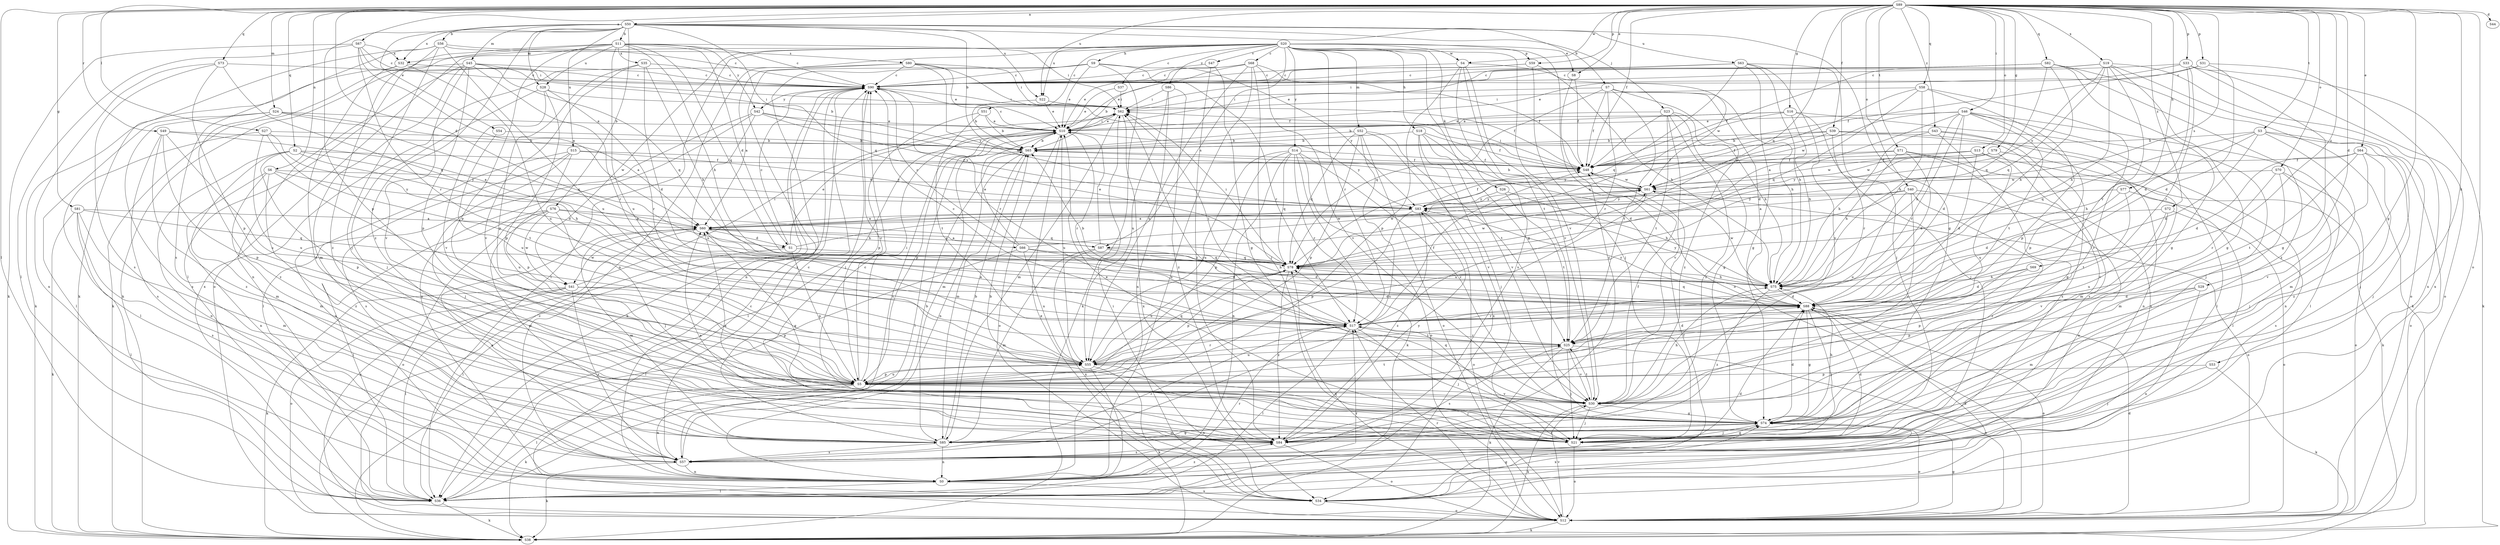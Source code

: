 strict digraph  {
S89;
S20;
S50;
S67;
S60;
S11;
S7;
S76;
S56;
S65;
S68;
S51;
S37;
S90;
S29;
S44;
S1;
S88;
S64;
S8;
S54;
S10;
S39;
S48;
S16;
S79;
S81;
S74;
S77;
S9;
S18;
S66;
S75;
S46;
S62;
S23;
S21;
S53;
S26;
S38;
S27;
S36;
S24;
S52;
S45;
S85;
S6;
S0;
S13;
S40;
S70;
S12;
S31;
S33;
S59;
S5;
S58;
S82;
S73;
S2;
S78;
S49;
S17;
S87;
S80;
S57;
S3;
S71;
S25;
S22;
S15;
S63;
S28;
S55;
S47;
S30;
S4;
S41;
S61;
S19;
S32;
S35;
S34;
S86;
S14;
S42;
S83;
S43;
S72;
S69;
S84;
S89 -> S50  [label=a];
S89 -> S67  [label=a];
S89 -> S29  [label=d];
S89 -> S44  [label=d];
S89 -> S1  [label=d];
S89 -> S64  [label=e];
S89 -> S8  [label=e];
S89 -> S39  [label=f];
S89 -> S48  [label=f];
S89 -> S16  [label=g];
S89 -> S79  [label=g];
S89 -> S81  [label=g];
S89 -> S74  [label=g];
S89 -> S77  [label=h];
S89 -> S46  [label=i];
S89 -> S53  [label=k];
S89 -> S27  [label=l];
S89 -> S36  [label=l];
S89 -> S24  [label=m];
S89 -> S6  [label=n];
S89 -> S13  [label=o];
S89 -> S40  [label=o];
S89 -> S70  [label=o];
S89 -> S12  [label=o];
S89 -> S31  [label=p];
S89 -> S33  [label=p];
S89 -> S59  [label=p];
S89 -> S58  [label=q];
S89 -> S82  [label=q];
S89 -> S73  [label=q];
S89 -> S2  [label=q];
S89 -> S78  [label=q];
S89 -> S49  [label=r];
S89 -> S87  [label=s];
S89 -> S3  [label=t];
S89 -> S71  [label=t];
S89 -> S22  [label=u];
S89 -> S4  [label=w];
S89 -> S19  [label=x];
S89 -> S43  [label=z];
S89 -> S72  [label=z];
S89 -> S69  [label=z];
S20 -> S68  [label=c];
S20 -> S51  [label=c];
S20 -> S37  [label=c];
S20 -> S8  [label=e];
S20 -> S74  [label=g];
S20 -> S9  [label=h];
S20 -> S18  [label=h];
S20 -> S26  [label=k];
S20 -> S36  [label=l];
S20 -> S52  [label=m];
S20 -> S0  [label=n];
S20 -> S12  [label=o];
S20 -> S59  [label=p];
S20 -> S17  [label=r];
S20 -> S87  [label=s];
S20 -> S22  [label=u];
S20 -> S47  [label=v];
S20 -> S30  [label=v];
S20 -> S4  [label=w];
S20 -> S41  [label=w];
S20 -> S32  [label=x];
S20 -> S86  [label=y];
S20 -> S14  [label=y];
S50 -> S11  [label=b];
S50 -> S7  [label=b];
S50 -> S76  [label=b];
S50 -> S56  [label=b];
S50 -> S65  [label=b];
S50 -> S54  [label=e];
S50 -> S74  [label=g];
S50 -> S23  [label=j];
S50 -> S45  [label=m];
S50 -> S5  [label=p];
S50 -> S78  [label=q];
S50 -> S22  [label=u];
S50 -> S15  [label=u];
S50 -> S63  [label=u];
S50 -> S28  [label=u];
S50 -> S32  [label=x];
S50 -> S84  [label=z];
S67 -> S60  [label=a];
S67 -> S90  [label=c];
S67 -> S62  [label=i];
S67 -> S38  [label=k];
S67 -> S36  [label=l];
S67 -> S17  [label=r];
S67 -> S32  [label=x];
S60 -> S1  [label=d];
S60 -> S74  [label=g];
S60 -> S66  [label=h];
S60 -> S85  [label=m];
S60 -> S12  [label=o];
S60 -> S87  [label=s];
S60 -> S41  [label=w];
S11 -> S90  [label=c];
S11 -> S1  [label=d];
S11 -> S75  [label=h];
S11 -> S62  [label=i];
S11 -> S38  [label=k];
S11 -> S36  [label=l];
S11 -> S12  [label=o];
S11 -> S5  [label=p];
S11 -> S78  [label=q];
S11 -> S28  [label=u];
S11 -> S55  [label=u];
S11 -> S35  [label=x];
S11 -> S42  [label=y];
S7 -> S88  [label=d];
S7 -> S48  [label=f];
S7 -> S75  [label=h];
S7 -> S62  [label=i];
S7 -> S78  [label=q];
S7 -> S17  [label=r];
S7 -> S25  [label=t];
S7 -> S84  [label=z];
S76 -> S60  [label=a];
S76 -> S21  [label=j];
S76 -> S36  [label=l];
S76 -> S85  [label=m];
S76 -> S12  [label=o];
S76 -> S78  [label=q];
S76 -> S41  [label=w];
S56 -> S90  [label=c];
S56 -> S21  [label=j];
S56 -> S38  [label=k];
S56 -> S80  [label=s];
S56 -> S57  [label=s];
S56 -> S55  [label=u];
S56 -> S84  [label=z];
S65 -> S48  [label=f];
S65 -> S36  [label=l];
S65 -> S85  [label=m];
S65 -> S0  [label=n];
S68 -> S65  [label=b];
S68 -> S90  [label=c];
S68 -> S10  [label=e];
S68 -> S48  [label=f];
S68 -> S21  [label=j];
S68 -> S0  [label=n];
S68 -> S55  [label=u];
S68 -> S30  [label=v];
S51 -> S65  [label=b];
S51 -> S10  [label=e];
S51 -> S5  [label=p];
S51 -> S25  [label=t];
S37 -> S10  [label=e];
S37 -> S62  [label=i];
S90 -> S62  [label=i];
S90 -> S21  [label=j];
S90 -> S38  [label=k];
S90 -> S36  [label=l];
S90 -> S17  [label=r];
S90 -> S42  [label=y];
S29 -> S88  [label=d];
S29 -> S85  [label=m];
S29 -> S5  [label=p];
S29 -> S34  [label=x];
S1 -> S90  [label=c];
S1 -> S10  [label=e];
S1 -> S36  [label=l];
S1 -> S5  [label=p];
S1 -> S78  [label=q];
S1 -> S61  [label=w];
S88 -> S65  [label=b];
S88 -> S74  [label=g];
S88 -> S21  [label=j];
S88 -> S12  [label=o];
S88 -> S78  [label=q];
S88 -> S17  [label=r];
S88 -> S83  [label=y];
S64 -> S88  [label=d];
S64 -> S48  [label=f];
S64 -> S21  [label=j];
S64 -> S25  [label=t];
S64 -> S30  [label=v];
S64 -> S84  [label=z];
S8 -> S48  [label=f];
S8 -> S84  [label=z];
S54 -> S65  [label=b];
S54 -> S55  [label=u];
S10 -> S65  [label=b];
S10 -> S90  [label=c];
S10 -> S62  [label=i];
S10 -> S36  [label=l];
S10 -> S85  [label=m];
S10 -> S12  [label=o];
S10 -> S5  [label=p];
S10 -> S17  [label=r];
S10 -> S57  [label=s];
S10 -> S55  [label=u];
S10 -> S83  [label=y];
S39 -> S65  [label=b];
S39 -> S48  [label=f];
S39 -> S0  [label=n];
S39 -> S17  [label=r];
S39 -> S57  [label=s];
S39 -> S61  [label=w];
S48 -> S62  [label=i];
S48 -> S61  [label=w];
S16 -> S65  [label=b];
S16 -> S10  [label=e];
S16 -> S75  [label=h];
S16 -> S21  [label=j];
S16 -> S36  [label=l];
S16 -> S78  [label=q];
S79 -> S48  [label=f];
S79 -> S85  [label=m];
S79 -> S30  [label=v];
S79 -> S61  [label=w];
S79 -> S83  [label=y];
S81 -> S60  [label=a];
S81 -> S38  [label=k];
S81 -> S36  [label=l];
S81 -> S85  [label=m];
S81 -> S78  [label=q];
S81 -> S57  [label=s];
S74 -> S60  [label=a];
S74 -> S88  [label=d];
S74 -> S10  [label=e];
S74 -> S75  [label=h];
S74 -> S21  [label=j];
S74 -> S85  [label=m];
S74 -> S12  [label=o];
S74 -> S78  [label=q];
S74 -> S34  [label=x];
S74 -> S84  [label=z];
S77 -> S88  [label=d];
S77 -> S57  [label=s];
S77 -> S25  [label=t];
S77 -> S83  [label=y];
S9 -> S90  [label=c];
S9 -> S10  [label=e];
S9 -> S38  [label=k];
S9 -> S0  [label=n];
S9 -> S17  [label=r];
S9 -> S57  [label=s];
S9 -> S83  [label=y];
S18 -> S65  [label=b];
S18 -> S88  [label=d];
S18 -> S48  [label=f];
S18 -> S21  [label=j];
S18 -> S30  [label=v];
S18 -> S34  [label=x];
S66 -> S90  [label=c];
S66 -> S88  [label=d];
S66 -> S10  [label=e];
S66 -> S36  [label=l];
S66 -> S78  [label=q];
S66 -> S55  [label=u];
S66 -> S61  [label=w];
S75 -> S88  [label=d];
S75 -> S61  [label=w];
S75 -> S83  [label=y];
S75 -> S84  [label=z];
S46 -> S60  [label=a];
S46 -> S88  [label=d];
S46 -> S10  [label=e];
S46 -> S75  [label=h];
S46 -> S21  [label=j];
S46 -> S36  [label=l];
S46 -> S5  [label=p];
S46 -> S17  [label=r];
S46 -> S25  [label=t];
S46 -> S61  [label=w];
S62 -> S10  [label=e];
S62 -> S85  [label=m];
S62 -> S34  [label=x];
S23 -> S10  [label=e];
S23 -> S48  [label=f];
S23 -> S74  [label=g];
S23 -> S75  [label=h];
S23 -> S25  [label=t];
S23 -> S30  [label=v];
S23 -> S84  [label=z];
S21 -> S65  [label=b];
S21 -> S90  [label=c];
S21 -> S88  [label=d];
S21 -> S74  [label=g];
S21 -> S12  [label=o];
S53 -> S21  [label=j];
S53 -> S38  [label=k];
S53 -> S5  [label=p];
S26 -> S75  [label=h];
S26 -> S25  [label=t];
S26 -> S83  [label=y];
S38 -> S90  [label=c];
S27 -> S65  [label=b];
S27 -> S88  [label=d];
S27 -> S36  [label=l];
S27 -> S25  [label=t];
S27 -> S55  [label=u];
S36 -> S74  [label=g];
S36 -> S38  [label=k];
S36 -> S17  [label=r];
S24 -> S60  [label=a];
S24 -> S10  [label=e];
S24 -> S36  [label=l];
S24 -> S78  [label=q];
S24 -> S57  [label=s];
S24 -> S84  [label=z];
S52 -> S65  [label=b];
S52 -> S12  [label=o];
S52 -> S5  [label=p];
S52 -> S78  [label=q];
S52 -> S57  [label=s];
S52 -> S25  [label=t];
S52 -> S30  [label=v];
S45 -> S65  [label=b];
S45 -> S90  [label=c];
S45 -> S38  [label=k];
S45 -> S85  [label=m];
S45 -> S0  [label=n];
S45 -> S5  [label=p];
S45 -> S78  [label=q];
S45 -> S17  [label=r];
S45 -> S30  [label=v];
S85 -> S65  [label=b];
S85 -> S90  [label=c];
S85 -> S74  [label=g];
S85 -> S0  [label=n];
S85 -> S57  [label=s];
S6 -> S85  [label=m];
S6 -> S0  [label=n];
S6 -> S55  [label=u];
S6 -> S61  [label=w];
S6 -> S83  [label=y];
S6 -> S84  [label=z];
S0 -> S88  [label=d];
S0 -> S36  [label=l];
S0 -> S17  [label=r];
S0 -> S34  [label=x];
S0 -> S84  [label=z];
S13 -> S88  [label=d];
S13 -> S48  [label=f];
S13 -> S38  [label=k];
S13 -> S55  [label=u];
S13 -> S61  [label=w];
S40 -> S60  [label=a];
S40 -> S0  [label=n];
S40 -> S55  [label=u];
S40 -> S30  [label=v];
S40 -> S83  [label=y];
S40 -> S84  [label=z];
S70 -> S21  [label=j];
S70 -> S85  [label=m];
S70 -> S12  [label=o];
S70 -> S17  [label=r];
S70 -> S61  [label=w];
S12 -> S90  [label=c];
S12 -> S88  [label=d];
S12 -> S74  [label=g];
S12 -> S38  [label=k];
S12 -> S78  [label=q];
S12 -> S17  [label=r];
S12 -> S30  [label=v];
S31 -> S90  [label=c];
S31 -> S88  [label=d];
S31 -> S48  [label=f];
S31 -> S34  [label=x];
S33 -> S90  [label=c];
S33 -> S88  [label=d];
S33 -> S10  [label=e];
S33 -> S74  [label=g];
S33 -> S38  [label=k];
S33 -> S12  [label=o];
S33 -> S17  [label=r];
S59 -> S90  [label=c];
S59 -> S10  [label=e];
S59 -> S75  [label=h];
S59 -> S21  [label=j];
S5 -> S90  [label=c];
S5 -> S62  [label=i];
S5 -> S21  [label=j];
S5 -> S38  [label=k];
S5 -> S36  [label=l];
S5 -> S0  [label=n];
S5 -> S25  [label=t];
S5 -> S55  [label=u];
S5 -> S30  [label=v];
S58 -> S60  [label=a];
S58 -> S75  [label=h];
S58 -> S62  [label=i];
S58 -> S5  [label=p];
S58 -> S78  [label=q];
S58 -> S30  [label=v];
S82 -> S90  [label=c];
S82 -> S74  [label=g];
S82 -> S75  [label=h];
S82 -> S62  [label=i];
S82 -> S38  [label=k];
S82 -> S78  [label=q];
S82 -> S84  [label=z];
S73 -> S90  [label=c];
S73 -> S5  [label=p];
S73 -> S78  [label=q];
S73 -> S57  [label=s];
S73 -> S34  [label=x];
S2 -> S48  [label=f];
S2 -> S75  [label=h];
S2 -> S85  [label=m];
S2 -> S0  [label=n];
S2 -> S5  [label=p];
S2 -> S83  [label=y];
S78 -> S75  [label=h];
S78 -> S62  [label=i];
S78 -> S5  [label=p];
S78 -> S55  [label=u];
S78 -> S61  [label=w];
S78 -> S84  [label=z];
S49 -> S60  [label=a];
S49 -> S65  [label=b];
S49 -> S5  [label=p];
S49 -> S57  [label=s];
S49 -> S55  [label=u];
S49 -> S84  [label=z];
S17 -> S60  [label=a];
S17 -> S90  [label=c];
S17 -> S48  [label=f];
S17 -> S62  [label=i];
S17 -> S21  [label=j];
S17 -> S36  [label=l];
S17 -> S25  [label=t];
S87 -> S60  [label=a];
S87 -> S88  [label=d];
S87 -> S10  [label=e];
S87 -> S75  [label=h];
S87 -> S85  [label=m];
S87 -> S34  [label=x];
S80 -> S60  [label=a];
S80 -> S90  [label=c];
S80 -> S10  [label=e];
S80 -> S48  [label=f];
S80 -> S62  [label=i];
S80 -> S34  [label=x];
S80 -> S83  [label=y];
S57 -> S60  [label=a];
S57 -> S65  [label=b];
S57 -> S38  [label=k];
S57 -> S0  [label=n];
S57 -> S17  [label=r];
S3 -> S65  [label=b];
S3 -> S88  [label=d];
S3 -> S75  [label=h];
S3 -> S21  [label=j];
S3 -> S85  [label=m];
S3 -> S12  [label=o];
S3 -> S78  [label=q];
S71 -> S88  [label=d];
S71 -> S48  [label=f];
S71 -> S75  [label=h];
S71 -> S36  [label=l];
S71 -> S57  [label=s];
S71 -> S83  [label=y];
S25 -> S88  [label=d];
S25 -> S21  [label=j];
S25 -> S38  [label=k];
S25 -> S12  [label=o];
S25 -> S17  [label=r];
S25 -> S57  [label=s];
S25 -> S55  [label=u];
S25 -> S30  [label=v];
S22 -> S65  [label=b];
S22 -> S10  [label=e];
S22 -> S48  [label=f];
S15 -> S48  [label=f];
S15 -> S21  [label=j];
S15 -> S0  [label=n];
S15 -> S5  [label=p];
S15 -> S57  [label=s];
S15 -> S83  [label=y];
S63 -> S90  [label=c];
S63 -> S10  [label=e];
S63 -> S74  [label=g];
S63 -> S75  [label=h];
S63 -> S21  [label=j];
S63 -> S78  [label=q];
S63 -> S30  [label=v];
S28 -> S62  [label=i];
S28 -> S21  [label=j];
S28 -> S5  [label=p];
S28 -> S17  [label=r];
S28 -> S30  [label=v];
S55 -> S38  [label=k];
S55 -> S36  [label=l];
S55 -> S5  [label=p];
S55 -> S78  [label=q];
S55 -> S17  [label=r];
S55 -> S34  [label=x];
S47 -> S90  [label=c];
S47 -> S74  [label=g];
S47 -> S84  [label=z];
S30 -> S48  [label=f];
S30 -> S74  [label=g];
S30 -> S75  [label=h];
S30 -> S62  [label=i];
S30 -> S21  [label=j];
S30 -> S38  [label=k];
S30 -> S25  [label=t];
S4 -> S90  [label=c];
S4 -> S5  [label=p];
S4 -> S57  [label=s];
S4 -> S25  [label=t];
S4 -> S30  [label=v];
S4 -> S61  [label=w];
S41 -> S88  [label=d];
S41 -> S62  [label=i];
S41 -> S38  [label=k];
S41 -> S36  [label=l];
S41 -> S12  [label=o];
S41 -> S5  [label=p];
S41 -> S57  [label=s];
S61 -> S65  [label=b];
S61 -> S12  [label=o];
S61 -> S55  [label=u];
S61 -> S83  [label=y];
S19 -> S90  [label=c];
S19 -> S48  [label=f];
S19 -> S74  [label=g];
S19 -> S75  [label=h];
S19 -> S12  [label=o];
S19 -> S78  [label=q];
S19 -> S17  [label=r];
S19 -> S34  [label=x];
S19 -> S83  [label=y];
S32 -> S90  [label=c];
S32 -> S38  [label=k];
S32 -> S55  [label=u];
S32 -> S84  [label=z];
S35 -> S90  [label=c];
S35 -> S88  [label=d];
S35 -> S75  [label=h];
S35 -> S5  [label=p];
S35 -> S30  [label=v];
S34 -> S88  [label=d];
S34 -> S10  [label=e];
S34 -> S48  [label=f];
S34 -> S62  [label=i];
S34 -> S12  [label=o];
S86 -> S62  [label=i];
S86 -> S0  [label=n];
S86 -> S55  [label=u];
S86 -> S84  [label=z];
S14 -> S48  [label=f];
S14 -> S38  [label=k];
S14 -> S0  [label=n];
S14 -> S12  [label=o];
S14 -> S5  [label=p];
S14 -> S78  [label=q];
S14 -> S17  [label=r];
S14 -> S55  [label=u];
S14 -> S30  [label=v];
S42 -> S10  [label=e];
S42 -> S36  [label=l];
S42 -> S0  [label=n];
S42 -> S55  [label=u];
S42 -> S61  [label=w];
S42 -> S83  [label=y];
S83 -> S60  [label=a];
S83 -> S48  [label=f];
S83 -> S12  [label=o];
S83 -> S5  [label=p];
S83 -> S84  [label=z];
S43 -> S65  [label=b];
S43 -> S74  [label=g];
S43 -> S75  [label=h];
S43 -> S0  [label=n];
S43 -> S57  [label=s];
S72 -> S60  [label=a];
S72 -> S12  [label=o];
S72 -> S55  [label=u];
S72 -> S30  [label=v];
S69 -> S88  [label=d];
S69 -> S75  [label=h];
S69 -> S5  [label=p];
S84 -> S60  [label=a];
S84 -> S12  [label=o];
S84 -> S57  [label=s];
S84 -> S83  [label=y];
}
